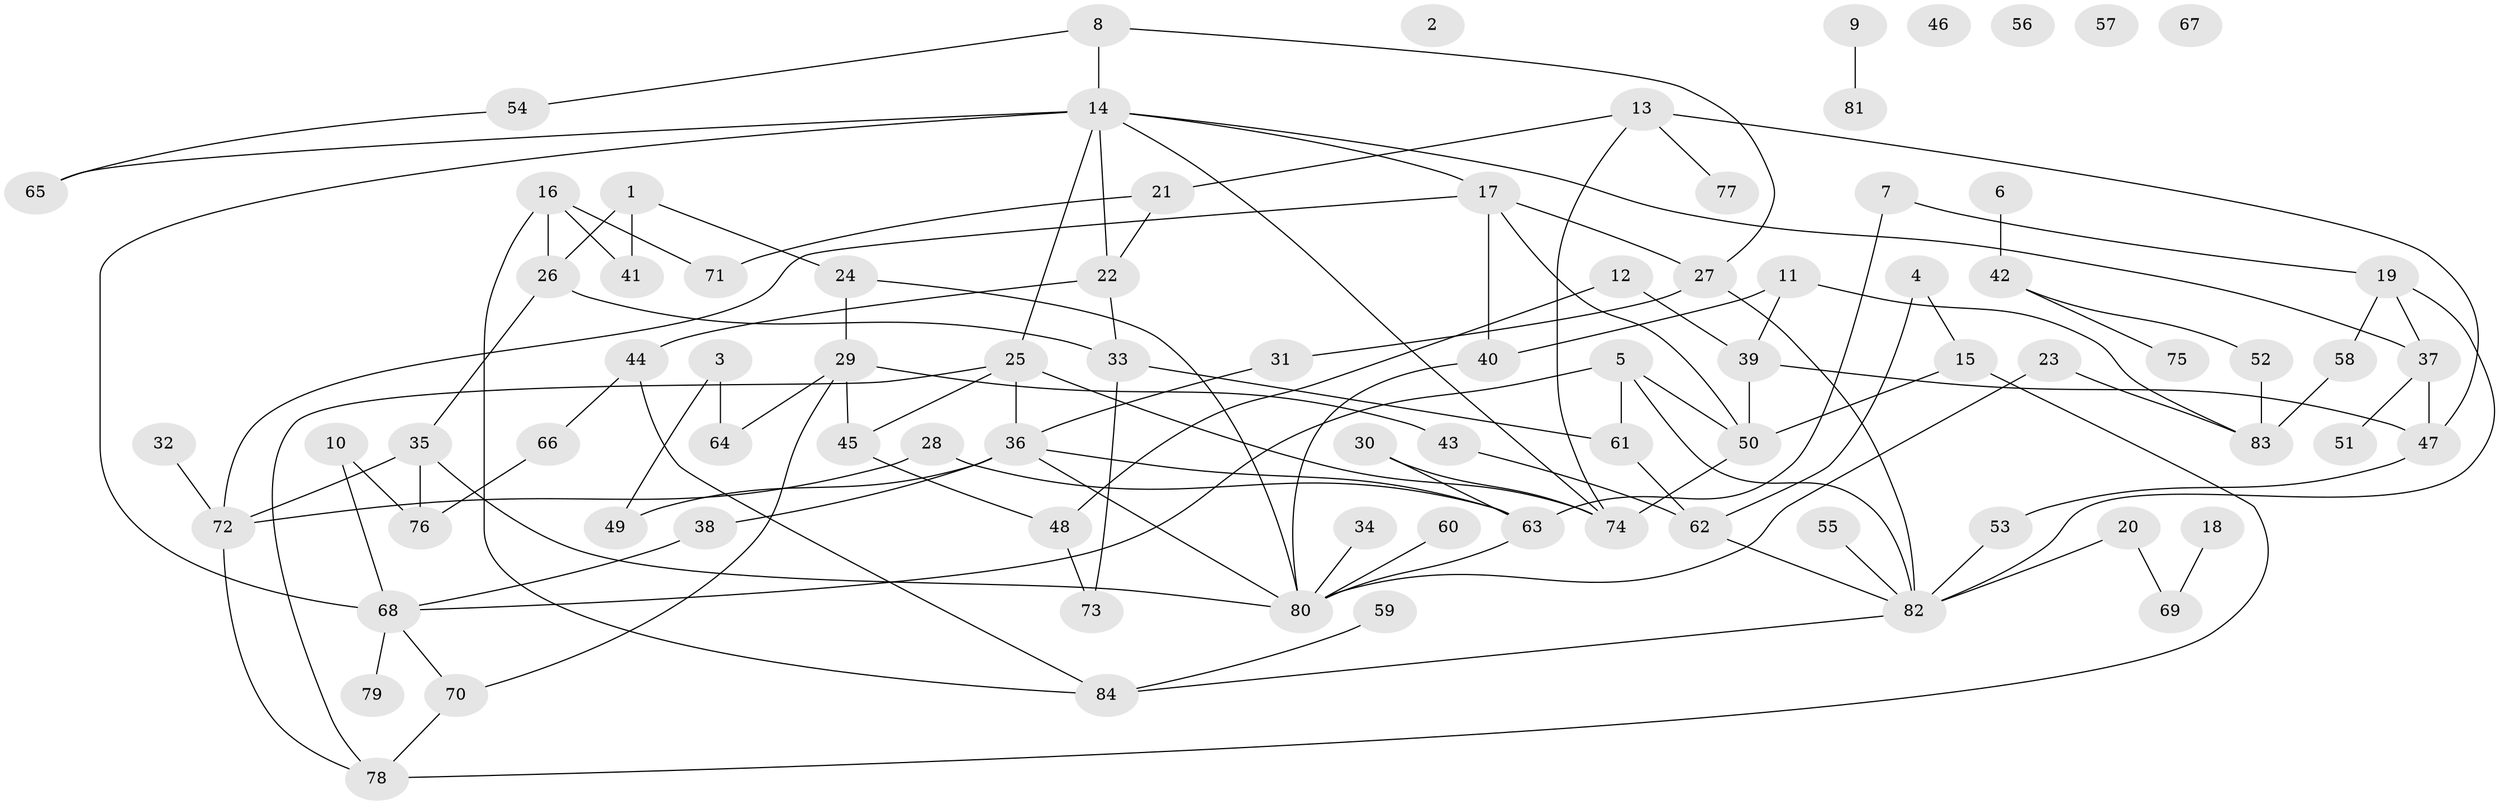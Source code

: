 // coarse degree distribution, {12: 0.05, 1: 0.15, 3: 0.3, 11: 0.05, 6: 0.05, 2: 0.05, 4: 0.25, 5: 0.05, 7: 0.05}
// Generated by graph-tools (version 1.1) at 2025/47/03/04/25 22:47:59]
// undirected, 84 vertices, 119 edges
graph export_dot {
  node [color=gray90,style=filled];
  1;
  2;
  3;
  4;
  5;
  6;
  7;
  8;
  9;
  10;
  11;
  12;
  13;
  14;
  15;
  16;
  17;
  18;
  19;
  20;
  21;
  22;
  23;
  24;
  25;
  26;
  27;
  28;
  29;
  30;
  31;
  32;
  33;
  34;
  35;
  36;
  37;
  38;
  39;
  40;
  41;
  42;
  43;
  44;
  45;
  46;
  47;
  48;
  49;
  50;
  51;
  52;
  53;
  54;
  55;
  56;
  57;
  58;
  59;
  60;
  61;
  62;
  63;
  64;
  65;
  66;
  67;
  68;
  69;
  70;
  71;
  72;
  73;
  74;
  75;
  76;
  77;
  78;
  79;
  80;
  81;
  82;
  83;
  84;
  1 -- 24;
  1 -- 26;
  1 -- 41;
  3 -- 49;
  3 -- 64;
  4 -- 15;
  4 -- 62;
  5 -- 50;
  5 -- 61;
  5 -- 68;
  5 -- 82;
  6 -- 42;
  7 -- 19;
  7 -- 63;
  8 -- 14;
  8 -- 27;
  8 -- 54;
  9 -- 81;
  10 -- 68;
  10 -- 76;
  11 -- 39;
  11 -- 40;
  11 -- 83;
  12 -- 39;
  12 -- 48;
  13 -- 21;
  13 -- 47;
  13 -- 74;
  13 -- 77;
  14 -- 17;
  14 -- 22;
  14 -- 25;
  14 -- 37;
  14 -- 65;
  14 -- 68;
  14 -- 74;
  15 -- 50;
  15 -- 78;
  16 -- 26;
  16 -- 41;
  16 -- 71;
  16 -- 84;
  17 -- 27;
  17 -- 40;
  17 -- 50;
  17 -- 72;
  18 -- 69;
  19 -- 37;
  19 -- 58;
  19 -- 82;
  20 -- 69;
  20 -- 82;
  21 -- 22;
  21 -- 71;
  22 -- 33;
  22 -- 44;
  23 -- 80;
  23 -- 83;
  24 -- 29;
  24 -- 80;
  25 -- 36;
  25 -- 45;
  25 -- 74;
  25 -- 78;
  26 -- 33;
  26 -- 35;
  27 -- 31;
  27 -- 82;
  28 -- 63;
  28 -- 72;
  29 -- 43;
  29 -- 45;
  29 -- 64;
  29 -- 70;
  30 -- 63;
  30 -- 74;
  31 -- 36;
  32 -- 72;
  33 -- 61;
  33 -- 73;
  34 -- 80;
  35 -- 72;
  35 -- 76;
  35 -- 80;
  36 -- 38;
  36 -- 49;
  36 -- 63;
  36 -- 80;
  37 -- 47;
  37 -- 51;
  38 -- 68;
  39 -- 47;
  39 -- 50;
  40 -- 80;
  42 -- 52;
  42 -- 75;
  43 -- 62;
  44 -- 66;
  44 -- 84;
  45 -- 48;
  47 -- 53;
  48 -- 73;
  50 -- 74;
  52 -- 83;
  53 -- 82;
  54 -- 65;
  55 -- 82;
  58 -- 83;
  59 -- 84;
  60 -- 80;
  61 -- 62;
  62 -- 82;
  63 -- 80;
  66 -- 76;
  68 -- 70;
  68 -- 79;
  70 -- 78;
  72 -- 78;
  82 -- 84;
}
